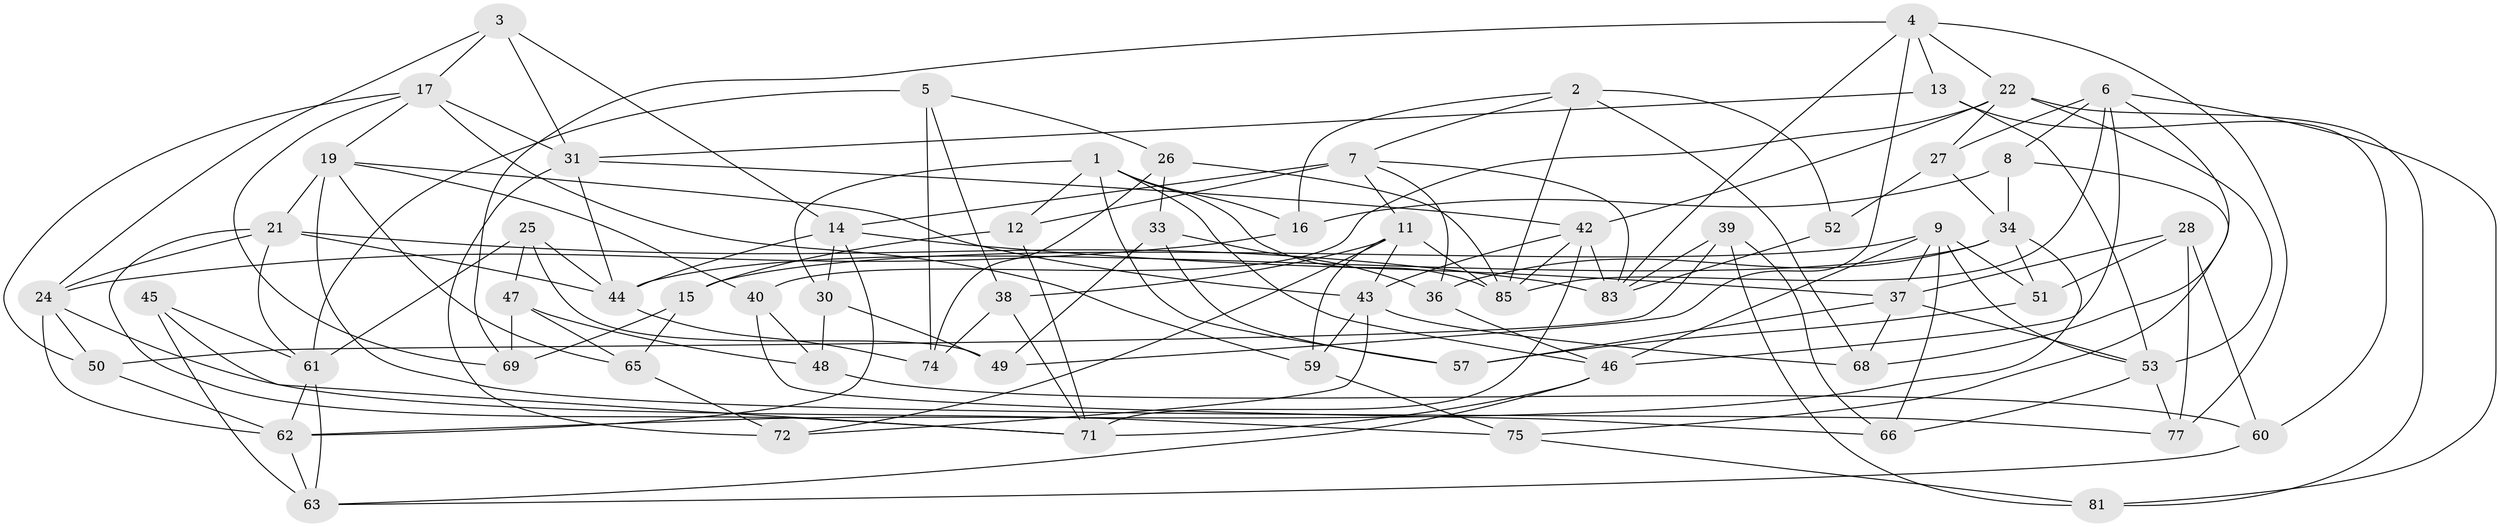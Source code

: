 // Generated by graph-tools (version 1.1) at 2025/52/02/27/25 19:52:32]
// undirected, 63 vertices, 151 edges
graph export_dot {
graph [start="1"]
  node [color=gray90,style=filled];
  1 [super="+29"];
  2 [super="+10"];
  3;
  4 [super="+79"];
  5;
  6 [super="+23"];
  7 [super="+18"];
  8;
  9 [super="+35"];
  11 [super="+88"];
  12;
  13;
  14 [super="+89"];
  15;
  16;
  17 [super="+20"];
  19 [super="+67"];
  21 [super="+54"];
  22 [super="+58"];
  24 [super="+32"];
  25;
  26;
  27;
  28;
  30;
  31 [super="+41"];
  33;
  34 [super="+82"];
  36;
  37 [super="+80"];
  38;
  39;
  40;
  42 [super="+86"];
  43 [super="+70"];
  44 [super="+78"];
  45;
  46 [super="+56"];
  47;
  48;
  49;
  50;
  51;
  52;
  53 [super="+55"];
  57;
  59;
  60;
  61 [super="+87"];
  62 [super="+76"];
  63 [super="+64"];
  65;
  66;
  68;
  69;
  71 [super="+73"];
  72;
  74;
  75;
  77;
  81;
  83 [super="+84"];
  85 [super="+90"];
  1 -- 12;
  1 -- 57;
  1 -- 46;
  1 -- 16;
  1 -- 85;
  1 -- 30;
  2 -- 52 [weight=2];
  2 -- 7;
  2 -- 16;
  2 -- 68;
  2 -- 85;
  3 -- 31;
  3 -- 24;
  3 -- 14;
  3 -- 17;
  4 -- 13;
  4 -- 77;
  4 -- 83;
  4 -- 49;
  4 -- 69;
  4 -- 22;
  5 -- 74;
  5 -- 38;
  5 -- 26;
  5 -- 61;
  6 -- 68;
  6 -- 81;
  6 -- 8;
  6 -- 46;
  6 -- 27;
  6 -- 85;
  7 -- 36;
  7 -- 12;
  7 -- 14;
  7 -- 83;
  7 -- 11;
  8 -- 16;
  8 -- 34;
  8 -- 75;
  9 -- 37;
  9 -- 15;
  9 -- 51;
  9 -- 66;
  9 -- 53;
  9 -- 46;
  11 -- 85;
  11 -- 59;
  11 -- 43;
  11 -- 72;
  11 -- 38;
  12 -- 15;
  12 -- 71;
  13 -- 31;
  13 -- 60;
  13 -- 53;
  14 -- 30;
  14 -- 37;
  14 -- 44;
  14 -- 62;
  15 -- 69;
  15 -- 65;
  16 -- 24;
  17 -- 31;
  17 -- 59;
  17 -- 50;
  17 -- 19;
  17 -- 69;
  19 -- 65;
  19 -- 40;
  19 -- 77;
  19 -- 21;
  19 -- 43;
  21 -- 44;
  21 -- 71;
  21 -- 61;
  21 -- 83;
  21 -- 24;
  22 -- 42;
  22 -- 40;
  22 -- 81;
  22 -- 27;
  22 -- 53;
  24 -- 75;
  24 -- 50;
  24 -- 62;
  25 -- 47;
  25 -- 49;
  25 -- 61;
  25 -- 44;
  26 -- 33;
  26 -- 74;
  26 -- 85;
  27 -- 34;
  27 -- 52;
  28 -- 51;
  28 -- 77;
  28 -- 37;
  28 -- 60;
  30 -- 49;
  30 -- 48;
  31 -- 72;
  31 -- 42;
  31 -- 44;
  33 -- 57;
  33 -- 36;
  33 -- 49;
  34 -- 51;
  34 -- 36;
  34 -- 62;
  34 -- 44;
  36 -- 46;
  37 -- 57;
  37 -- 53;
  37 -- 68;
  38 -- 74;
  38 -- 71;
  39 -- 83;
  39 -- 50;
  39 -- 66;
  39 -- 81;
  40 -- 48;
  40 -- 66;
  42 -- 71;
  42 -- 85;
  42 -- 83;
  42 -- 43;
  43 -- 68;
  43 -- 72;
  43 -- 59;
  44 -- 74;
  45 -- 63 [weight=2];
  45 -- 61;
  45 -- 71;
  46 -- 71;
  46 -- 63;
  47 -- 69;
  47 -- 48;
  47 -- 65;
  48 -- 60;
  50 -- 62;
  51 -- 57;
  52 -- 83;
  53 -- 66;
  53 -- 77;
  59 -- 75;
  60 -- 63;
  61 -- 62;
  61 -- 63;
  62 -- 63;
  65 -- 72;
  75 -- 81;
}
